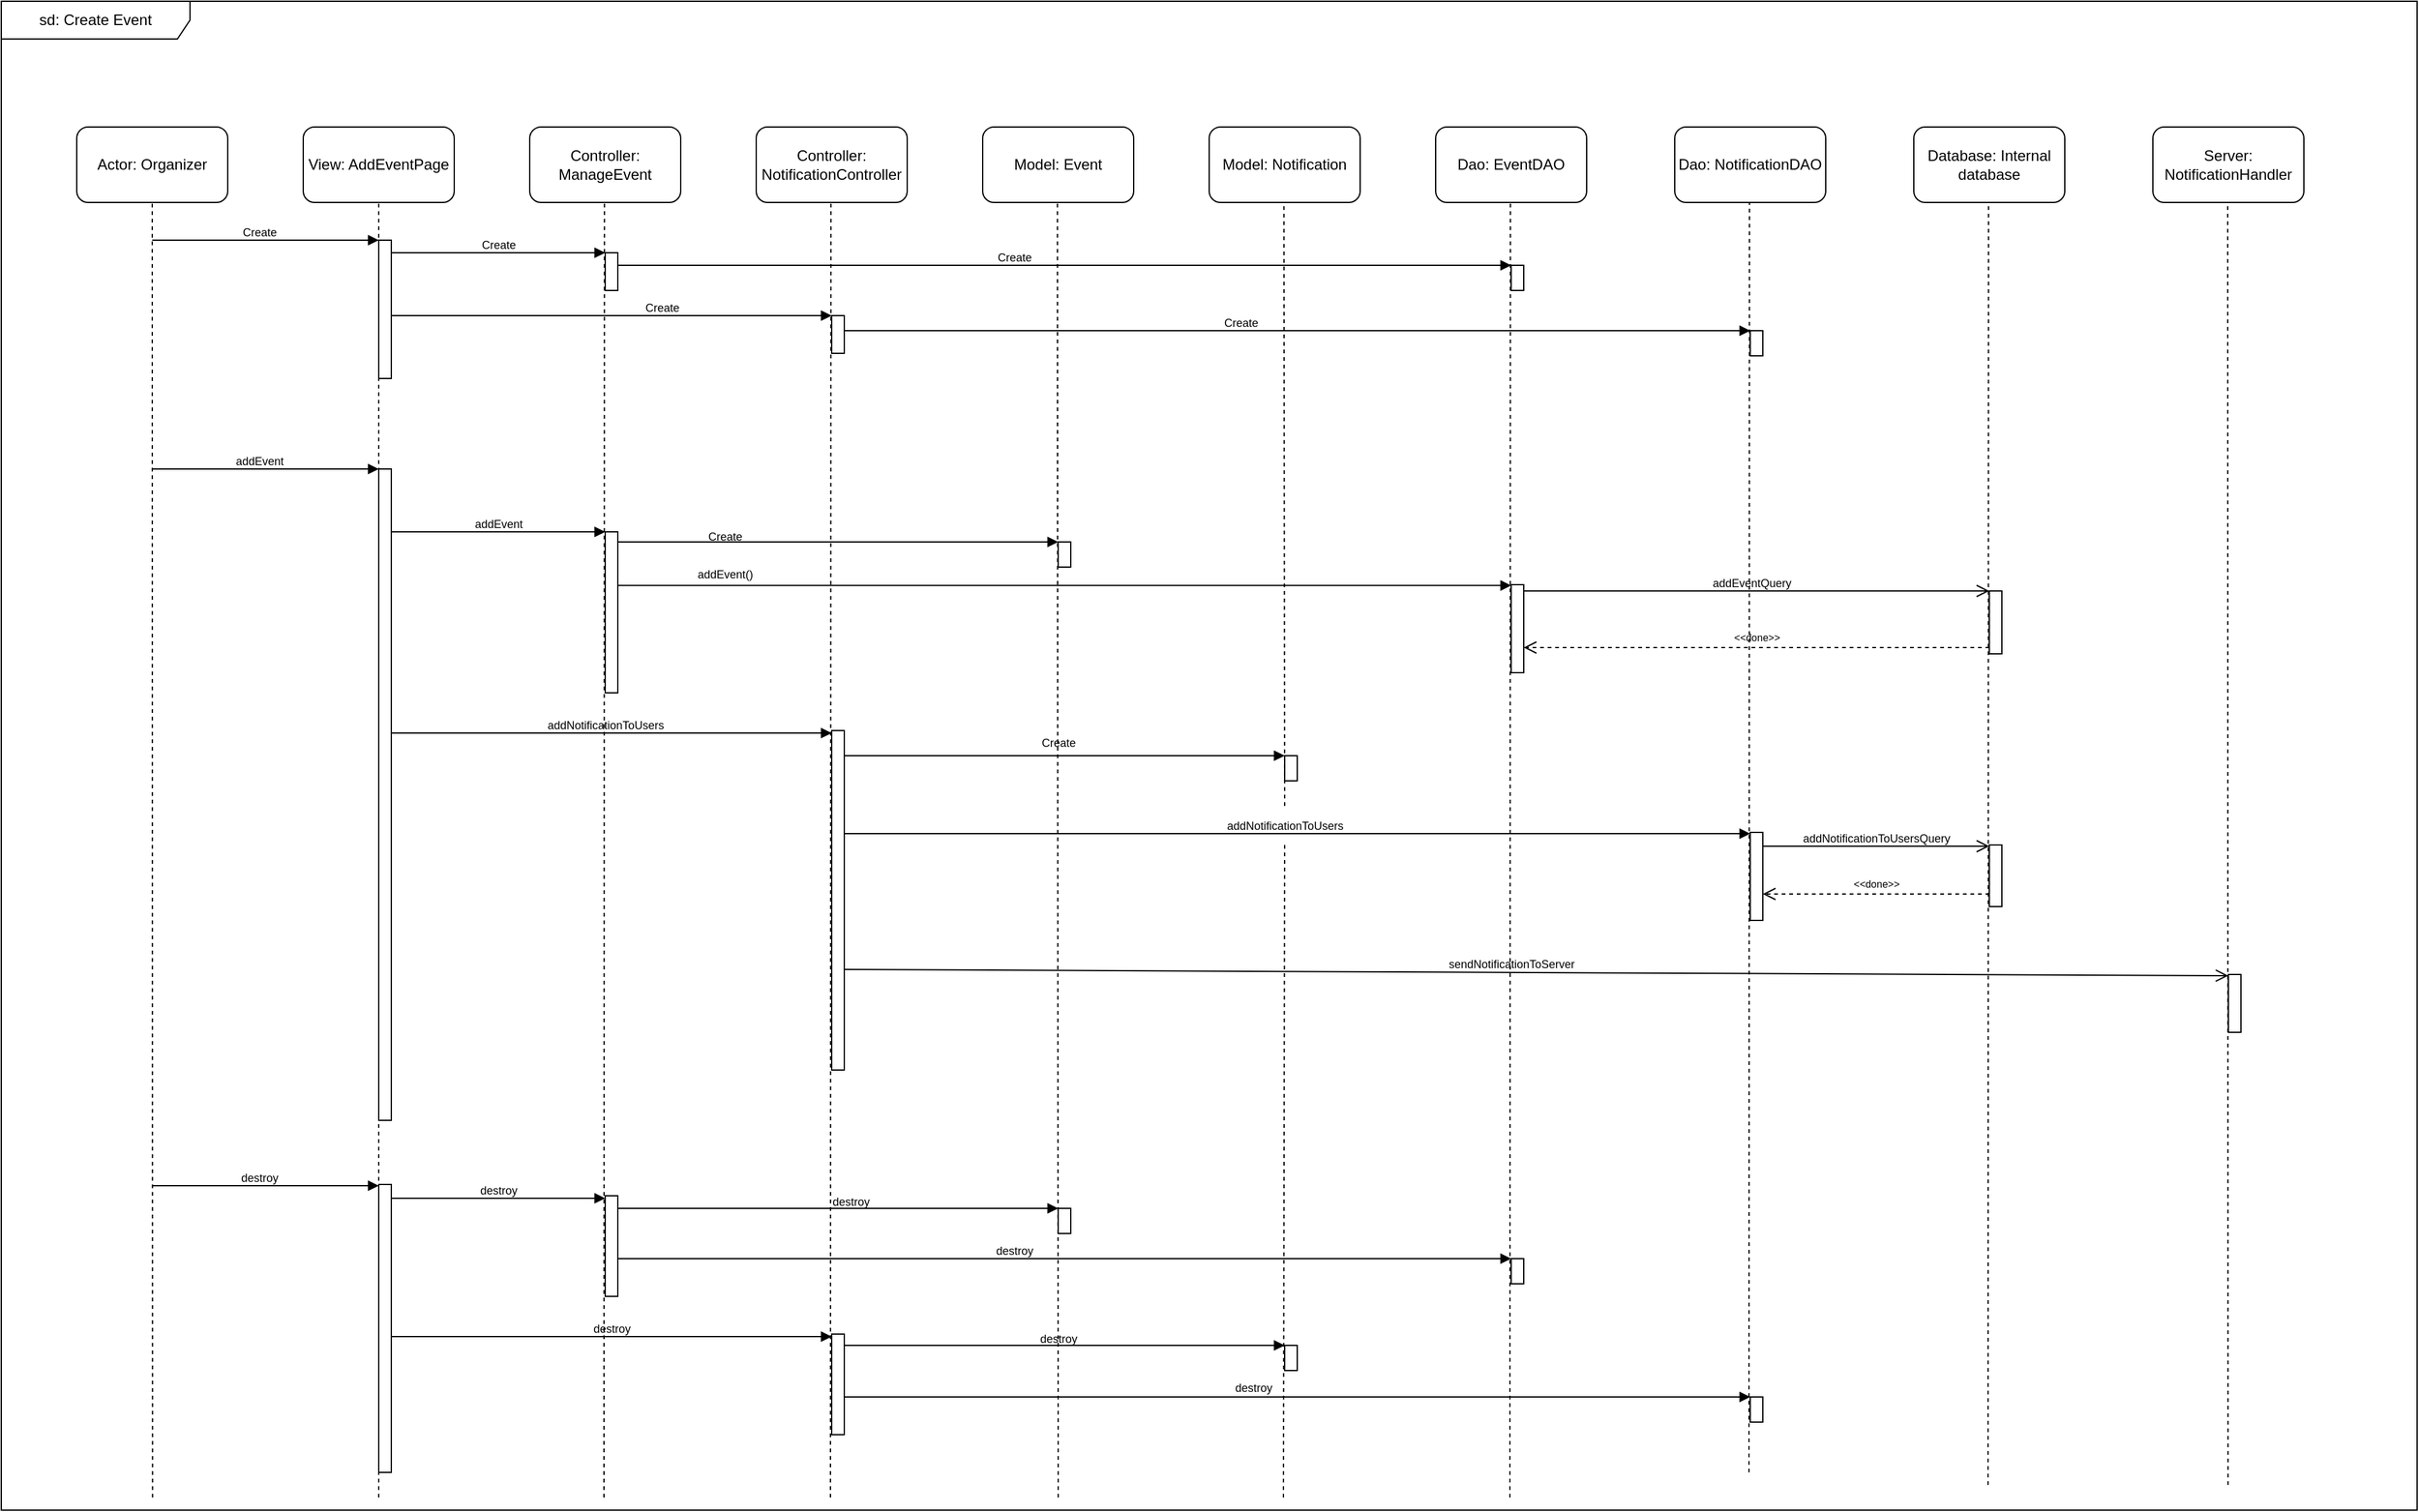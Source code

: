 <mxfile version="23.1.5" type="device">
  <diagram name="Pagina-1" id="0aYWfik2tRvVnqfVITxD">
    <mxGraphModel dx="2388" dy="1314" grid="1" gridSize="10" guides="1" tooltips="1" connect="1" arrows="1" fold="1" page="1" pageScale="1" pageWidth="1920" pageHeight="1200" math="0" shadow="0">
      <root>
        <mxCell id="0" />
        <mxCell id="1" parent="0" />
        <mxCell id="Hyuof-0oOEh174YBL4KO-2" value="Actor: Organizer" style="rounded=1;whiteSpace=wrap;html=1;" vertex="1" parent="1">
          <mxGeometry x="60" y="100" width="120" height="60" as="geometry" />
        </mxCell>
        <mxCell id="Hyuof-0oOEh174YBL4KO-3" value="View: AddEventPage" style="rounded=1;whiteSpace=wrap;html=1;" vertex="1" parent="1">
          <mxGeometry x="240" y="100" width="120" height="60" as="geometry" />
        </mxCell>
        <mxCell id="Hyuof-0oOEh174YBL4KO-4" value="Controller: ManageEvent" style="rounded=1;whiteSpace=wrap;html=1;" vertex="1" parent="1">
          <mxGeometry x="420" y="100" width="120" height="60" as="geometry" />
        </mxCell>
        <mxCell id="Hyuof-0oOEh174YBL4KO-5" value="Model: Event" style="rounded=1;whiteSpace=wrap;html=1;" vertex="1" parent="1">
          <mxGeometry x="780" y="100" width="120" height="60" as="geometry" />
        </mxCell>
        <mxCell id="Hyuof-0oOEh174YBL4KO-6" value="Dao: EventDAO" style="rounded=1;whiteSpace=wrap;html=1;" vertex="1" parent="1">
          <mxGeometry x="1140" y="100" width="120" height="60" as="geometry" />
        </mxCell>
        <mxCell id="Hyuof-0oOEh174YBL4KO-7" value="Dao: NotificationDAO" style="rounded=1;whiteSpace=wrap;html=1;" vertex="1" parent="1">
          <mxGeometry x="1330" y="100" width="120" height="60" as="geometry" />
        </mxCell>
        <mxCell id="Hyuof-0oOEh174YBL4KO-8" value="Model: Notification" style="rounded=1;whiteSpace=wrap;html=1;" vertex="1" parent="1">
          <mxGeometry x="960" y="100" width="120" height="60" as="geometry" />
        </mxCell>
        <mxCell id="Hyuof-0oOEh174YBL4KO-9" value="Controller: NotificationController" style="rounded=1;whiteSpace=wrap;html=1;" vertex="1" parent="1">
          <mxGeometry x="600" y="100" width="120" height="60" as="geometry" />
        </mxCell>
        <mxCell id="Hyuof-0oOEh174YBL4KO-10" value="Server: NotificationHandler" style="rounded=1;whiteSpace=wrap;html=1;" vertex="1" parent="1">
          <mxGeometry x="1710" y="100" width="120" height="60" as="geometry" />
        </mxCell>
        <mxCell id="Hyuof-0oOEh174YBL4KO-11" value="Database: Internal database" style="rounded=1;whiteSpace=wrap;html=1;" vertex="1" parent="1">
          <mxGeometry x="1520" y="100" width="120" height="60" as="geometry" />
        </mxCell>
        <mxCell id="Hyuof-0oOEh174YBL4KO-12" value="" style="endArrow=none;dashed=1;html=1;rounded=0;" edge="1" parent="1">
          <mxGeometry width="50" height="50" relative="1" as="geometry">
            <mxPoint x="120.25" y="1190" as="sourcePoint" />
            <mxPoint x="120" y="160" as="targetPoint" />
          </mxGeometry>
        </mxCell>
        <mxCell id="Hyuof-0oOEh174YBL4KO-13" value="" style="endArrow=none;dashed=1;html=1;rounded=0;" edge="1" parent="1">
          <mxGeometry width="50" height="50" relative="1" as="geometry">
            <mxPoint x="300" y="1190" as="sourcePoint" />
            <mxPoint x="300" y="160" as="targetPoint" />
          </mxGeometry>
        </mxCell>
        <mxCell id="Hyuof-0oOEh174YBL4KO-14" value="" style="endArrow=none;dashed=1;html=1;rounded=0;" edge="1" parent="1">
          <mxGeometry width="50" height="50" relative="1" as="geometry">
            <mxPoint x="479" y="1190" as="sourcePoint" />
            <mxPoint x="479.38" y="160" as="targetPoint" />
          </mxGeometry>
        </mxCell>
        <mxCell id="Hyuof-0oOEh174YBL4KO-16" value="" style="endArrow=none;dashed=1;html=1;rounded=0;" edge="1" parent="1">
          <mxGeometry width="50" height="50" relative="1" as="geometry">
            <mxPoint x="659" y="1190" as="sourcePoint" />
            <mxPoint x="659.37" y="160" as="targetPoint" />
          </mxGeometry>
        </mxCell>
        <mxCell id="Hyuof-0oOEh174YBL4KO-17" value="" style="endArrow=none;dashed=1;html=1;rounded=0;" edge="1" parent="1">
          <mxGeometry width="50" height="50" relative="1" as="geometry">
            <mxPoint x="840" y="1190" as="sourcePoint" />
            <mxPoint x="839.38" y="160" as="targetPoint" />
          </mxGeometry>
        </mxCell>
        <mxCell id="Hyuof-0oOEh174YBL4KO-18" value="" style="endArrow=none;dashed=1;html=1;rounded=0;" edge="1" parent="1" source="Hyuof-0oOEh174YBL4KO-68">
          <mxGeometry width="50" height="50" relative="1" as="geometry">
            <mxPoint x="1019" y="1190" as="sourcePoint" />
            <mxPoint x="1019.38" y="160" as="targetPoint" />
          </mxGeometry>
        </mxCell>
        <mxCell id="Hyuof-0oOEh174YBL4KO-19" value="" style="endArrow=none;dashed=1;html=1;rounded=0;" edge="1" parent="1">
          <mxGeometry width="50" height="50" relative="1" as="geometry">
            <mxPoint x="1199" y="1190" as="sourcePoint" />
            <mxPoint x="1199.38" y="160" as="targetPoint" />
          </mxGeometry>
        </mxCell>
        <mxCell id="Hyuof-0oOEh174YBL4KO-20" value="" style="endArrow=none;dashed=1;html=1;rounded=0;" edge="1" parent="1">
          <mxGeometry width="50" height="50" relative="1" as="geometry">
            <mxPoint x="1389" y="1170" as="sourcePoint" />
            <mxPoint x="1389.38" y="160" as="targetPoint" />
          </mxGeometry>
        </mxCell>
        <mxCell id="Hyuof-0oOEh174YBL4KO-21" value="" style="endArrow=none;dashed=1;html=1;rounded=0;" edge="1" parent="1">
          <mxGeometry width="50" height="50" relative="1" as="geometry">
            <mxPoint x="1579" y="1180" as="sourcePoint" />
            <mxPoint x="1579.38" y="160" as="targetPoint" />
          </mxGeometry>
        </mxCell>
        <mxCell id="Hyuof-0oOEh174YBL4KO-22" value="" style="endArrow=none;dashed=1;html=1;rounded=0;" edge="1" parent="1">
          <mxGeometry width="50" height="50" relative="1" as="geometry">
            <mxPoint x="1769.72" y="1180" as="sourcePoint" />
            <mxPoint x="1769.47" y="160" as="targetPoint" />
          </mxGeometry>
        </mxCell>
        <mxCell id="Hyuof-0oOEh174YBL4KO-23" value="sd: Create Event" style="shape=umlFrame;whiteSpace=wrap;html=1;pointerEvents=0;width=150;height=30;" vertex="1" parent="1">
          <mxGeometry width="1920" height="1200" as="geometry" />
        </mxCell>
        <mxCell id="Hyuof-0oOEh174YBL4KO-25" value="" style="endArrow=open;startArrow=none;endFill=0;startFill=0;endSize=8;html=1;verticalAlign=bottom;labelBackgroundColor=none;strokeWidth=1;rounded=0;entryX=0;entryY=0;entryDx=0;entryDy=5;entryPerimeter=0;" edge="1" parent="1">
          <mxGeometry width="160" relative="1" as="geometry">
            <mxPoint x="670" y="770" as="sourcePoint" />
            <mxPoint x="1770" y="775" as="targetPoint" />
          </mxGeometry>
        </mxCell>
        <mxCell id="Hyuof-0oOEh174YBL4KO-26" value="&lt;font style=&quot;font-size: 8px;&quot;&gt;&amp;lt;&amp;lt;done&amp;gt;&amp;gt;&lt;/font&gt;" style="endArrow=open;startArrow=none;endFill=0;startFill=0;endSize=8;html=1;verticalAlign=bottom;dashed=1;labelBackgroundColor=none;rounded=0;exitX=0;exitY=1;exitDx=0;exitDy=-5;exitPerimeter=0;" edge="1" parent="1" source="Hyuof-0oOEh174YBL4KO-55">
          <mxGeometry width="160" relative="1" as="geometry">
            <mxPoint x="1311" y="529" as="sourcePoint" />
            <mxPoint x="1210" y="514" as="targetPoint" />
            <mxPoint as="offset" />
          </mxGeometry>
        </mxCell>
        <mxCell id="Hyuof-0oOEh174YBL4KO-27" value="" style="html=1;verticalAlign=bottom;labelBackgroundColor=none;endArrow=block;endFill=1;rounded=0;" edge="1" parent="1">
          <mxGeometry width="160" relative="1" as="geometry">
            <mxPoint x="120" y="190" as="sourcePoint" />
            <mxPoint x="300" y="190" as="targetPoint" />
          </mxGeometry>
        </mxCell>
        <mxCell id="Hyuof-0oOEh174YBL4KO-28" value="" style="html=1;points=[[0,0,0,0,5],[0,1,0,0,-5],[1,0,0,0,5],[1,1,0,0,-5]];perimeter=orthogonalPerimeter;outlineConnect=0;targetShapes=umlLifeline;portConstraint=eastwest;newEdgeStyle={&quot;curved&quot;:0,&quot;rounded&quot;:0};" vertex="1" parent="1">
          <mxGeometry x="300" y="190" width="10" height="110" as="geometry" />
        </mxCell>
        <mxCell id="Hyuof-0oOEh174YBL4KO-29" value="&lt;font style=&quot;font-size: 9px;&quot;&gt;Create&lt;/font&gt;" style="text;html=1;align=center;verticalAlign=middle;resizable=0;points=[];autosize=1;strokeColor=none;fillColor=none;" vertex="1" parent="1">
          <mxGeometry x="180" y="168" width="50" height="30" as="geometry" />
        </mxCell>
        <mxCell id="Hyuof-0oOEh174YBL4KO-30" value="" style="html=1;verticalAlign=bottom;labelBackgroundColor=none;endArrow=block;endFill=1;rounded=0;" edge="1" parent="1">
          <mxGeometry width="160" relative="1" as="geometry">
            <mxPoint x="310" y="200" as="sourcePoint" />
            <mxPoint x="480" y="200" as="targetPoint" />
          </mxGeometry>
        </mxCell>
        <mxCell id="Hyuof-0oOEh174YBL4KO-31" value="&lt;font style=&quot;font-size: 9px;&quot;&gt;Create&lt;/font&gt;" style="text;html=1;align=center;verticalAlign=middle;resizable=0;points=[];autosize=1;strokeColor=none;fillColor=none;" vertex="1" parent="1">
          <mxGeometry x="370" y="178" width="50" height="30" as="geometry" />
        </mxCell>
        <mxCell id="Hyuof-0oOEh174YBL4KO-32" value="" style="html=1;points=[[0,0,0,0,5],[0,1,0,0,-5],[1,0,0,0,5],[1,1,0,0,-5]];perimeter=orthogonalPerimeter;outlineConnect=0;targetShapes=umlLifeline;portConstraint=eastwest;newEdgeStyle={&quot;curved&quot;:0,&quot;rounded&quot;:0};" vertex="1" parent="1">
          <mxGeometry x="480" y="200" width="10" height="30" as="geometry" />
        </mxCell>
        <mxCell id="Hyuof-0oOEh174YBL4KO-33" value="" style="html=1;verticalAlign=bottom;labelBackgroundColor=none;endArrow=block;endFill=1;rounded=0;" edge="1" parent="1">
          <mxGeometry width="160" relative="1" as="geometry">
            <mxPoint x="490" y="210" as="sourcePoint" />
            <mxPoint x="1200" y="210" as="targetPoint" />
          </mxGeometry>
        </mxCell>
        <mxCell id="Hyuof-0oOEh174YBL4KO-34" value="&lt;font style=&quot;font-size: 9px;&quot;&gt;Create&lt;/font&gt;" style="text;html=1;align=center;verticalAlign=middle;resizable=0;points=[];autosize=1;strokeColor=none;fillColor=none;" vertex="1" parent="1">
          <mxGeometry x="780" y="188" width="50" height="30" as="geometry" />
        </mxCell>
        <mxCell id="Hyuof-0oOEh174YBL4KO-35" value="" style="html=1;points=[[0,0,0,0,5],[0,1,0,0,-5],[1,0,0,0,5],[1,1,0,0,-5]];perimeter=orthogonalPerimeter;outlineConnect=0;targetShapes=umlLifeline;portConstraint=eastwest;newEdgeStyle={&quot;curved&quot;:0,&quot;rounded&quot;:0};" vertex="1" parent="1">
          <mxGeometry x="1200" y="210" width="10" height="20" as="geometry" />
        </mxCell>
        <mxCell id="Hyuof-0oOEh174YBL4KO-36" value="" style="html=1;verticalAlign=bottom;labelBackgroundColor=none;endArrow=block;endFill=1;rounded=0;" edge="1" parent="1" target="Hyuof-0oOEh174YBL4KO-38">
          <mxGeometry width="160" relative="1" as="geometry">
            <mxPoint x="310" y="250" as="sourcePoint" />
            <mxPoint x="480" y="250" as="targetPoint" />
          </mxGeometry>
        </mxCell>
        <mxCell id="Hyuof-0oOEh174YBL4KO-37" value="&lt;font style=&quot;font-size: 9px;&quot;&gt;Create&lt;/font&gt;" style="text;html=1;align=center;verticalAlign=middle;resizable=0;points=[];autosize=1;strokeColor=none;fillColor=none;" vertex="1" parent="1">
          <mxGeometry x="500" y="228" width="50" height="30" as="geometry" />
        </mxCell>
        <mxCell id="Hyuof-0oOEh174YBL4KO-38" value="" style="html=1;points=[[0,0,0,0,5],[0,1,0,0,-5],[1,0,0,0,5],[1,1,0,0,-5]];perimeter=orthogonalPerimeter;outlineConnect=0;targetShapes=umlLifeline;portConstraint=eastwest;newEdgeStyle={&quot;curved&quot;:0,&quot;rounded&quot;:0};" vertex="1" parent="1">
          <mxGeometry x="660" y="250" width="10" height="30" as="geometry" />
        </mxCell>
        <mxCell id="Hyuof-0oOEh174YBL4KO-39" value="" style="html=1;points=[[0,0,0,0,5],[0,1,0,0,-5],[1,0,0,0,5],[1,1,0,0,-5]];perimeter=orthogonalPerimeter;outlineConnect=0;targetShapes=umlLifeline;portConstraint=eastwest;newEdgeStyle={&quot;curved&quot;:0,&quot;rounded&quot;:0};" vertex="1" parent="1">
          <mxGeometry x="1390" y="262" width="10" height="20" as="geometry" />
        </mxCell>
        <mxCell id="Hyuof-0oOEh174YBL4KO-40" value="" style="html=1;verticalAlign=bottom;labelBackgroundColor=none;endArrow=block;endFill=1;rounded=0;" edge="1" parent="1" target="Hyuof-0oOEh174YBL4KO-39">
          <mxGeometry width="160" relative="1" as="geometry">
            <mxPoint x="670" y="262" as="sourcePoint" />
            <mxPoint x="1380" y="262" as="targetPoint" />
          </mxGeometry>
        </mxCell>
        <mxCell id="Hyuof-0oOEh174YBL4KO-41" value="&lt;font style=&quot;font-size: 9px;&quot;&gt;Create&lt;/font&gt;" style="text;html=1;align=center;verticalAlign=middle;resizable=0;points=[];autosize=1;strokeColor=none;fillColor=none;" vertex="1" parent="1">
          <mxGeometry x="960" y="240" width="50" height="30" as="geometry" />
        </mxCell>
        <mxCell id="Hyuof-0oOEh174YBL4KO-42" value="" style="html=1;verticalAlign=bottom;labelBackgroundColor=none;endArrow=block;endFill=1;rounded=0;" edge="1" parent="1">
          <mxGeometry width="160" relative="1" as="geometry">
            <mxPoint x="120" y="372" as="sourcePoint" />
            <mxPoint x="300" y="372" as="targetPoint" />
          </mxGeometry>
        </mxCell>
        <mxCell id="Hyuof-0oOEh174YBL4KO-43" value="&lt;font style=&quot;font-size: 9px;&quot;&gt;addEvent&lt;br&gt;&lt;/font&gt;" style="text;html=1;align=center;verticalAlign=middle;resizable=0;points=[];autosize=1;strokeColor=none;fillColor=none;" vertex="1" parent="1">
          <mxGeometry x="175" y="350" width="60" height="30" as="geometry" />
        </mxCell>
        <mxCell id="Hyuof-0oOEh174YBL4KO-44" value="" style="html=1;points=[[0,0,0,0,5],[0,1,0,0,-5],[1,0,0,0,5],[1,1,0,0,-5]];perimeter=orthogonalPerimeter;outlineConnect=0;targetShapes=umlLifeline;portConstraint=eastwest;newEdgeStyle={&quot;curved&quot;:0,&quot;rounded&quot;:0};" vertex="1" parent="1">
          <mxGeometry x="300" y="372" width="10" height="518" as="geometry" />
        </mxCell>
        <mxCell id="Hyuof-0oOEh174YBL4KO-45" value="" style="html=1;verticalAlign=bottom;labelBackgroundColor=none;endArrow=block;endFill=1;rounded=0;" edge="1" parent="1" target="Hyuof-0oOEh174YBL4KO-47">
          <mxGeometry width="160" relative="1" as="geometry">
            <mxPoint x="490" y="430" as="sourcePoint" />
            <mxPoint x="830" y="430" as="targetPoint" />
            <Array as="points">
              <mxPoint x="750" y="430" />
            </Array>
          </mxGeometry>
        </mxCell>
        <mxCell id="Hyuof-0oOEh174YBL4KO-46" value="&lt;font style=&quot;font-size: 9px;&quot;&gt;Create&lt;br&gt;&lt;/font&gt;" style="text;html=1;align=center;verticalAlign=middle;resizable=0;points=[];autosize=1;strokeColor=none;fillColor=none;" vertex="1" parent="1">
          <mxGeometry x="550" y="410" width="50" height="30" as="geometry" />
        </mxCell>
        <mxCell id="Hyuof-0oOEh174YBL4KO-47" value="" style="html=1;points=[[0,0,0,0,5],[0,1,0,0,-5],[1,0,0,0,5],[1,1,0,0,-5]];perimeter=orthogonalPerimeter;outlineConnect=0;targetShapes=umlLifeline;portConstraint=eastwest;newEdgeStyle={&quot;curved&quot;:0,&quot;rounded&quot;:0};" vertex="1" parent="1">
          <mxGeometry x="840" y="430" width="10" height="20" as="geometry" />
        </mxCell>
        <mxCell id="Hyuof-0oOEh174YBL4KO-48" value="" style="html=1;verticalAlign=bottom;labelBackgroundColor=none;endArrow=block;endFill=1;rounded=0;" edge="1" parent="1">
          <mxGeometry width="160" relative="1" as="geometry">
            <mxPoint x="310" y="422" as="sourcePoint" />
            <mxPoint x="480" y="422" as="targetPoint" />
          </mxGeometry>
        </mxCell>
        <mxCell id="Hyuof-0oOEh174YBL4KO-49" value="&lt;font style=&quot;font-size: 9px;&quot;&gt;addEvent&lt;br&gt;&lt;/font&gt;" style="text;html=1;align=center;verticalAlign=middle;resizable=0;points=[];autosize=1;strokeColor=none;fillColor=none;" vertex="1" parent="1">
          <mxGeometry x="365" y="400" width="60" height="30" as="geometry" />
        </mxCell>
        <mxCell id="Hyuof-0oOEh174YBL4KO-50" value="" style="html=1;points=[[0,0,0,0,5],[0,1,0,0,-5],[1,0,0,0,5],[1,1,0,0,-5]];perimeter=orthogonalPerimeter;outlineConnect=0;targetShapes=umlLifeline;portConstraint=eastwest;newEdgeStyle={&quot;curved&quot;:0,&quot;rounded&quot;:0};" vertex="1" parent="1">
          <mxGeometry x="480" y="422" width="10" height="128" as="geometry" />
        </mxCell>
        <mxCell id="Hyuof-0oOEh174YBL4KO-51" value="" style="html=1;verticalAlign=bottom;labelBackgroundColor=none;endArrow=block;endFill=1;rounded=0;" edge="1" parent="1">
          <mxGeometry width="160" relative="1" as="geometry">
            <mxPoint x="490" y="464.64" as="sourcePoint" />
            <mxPoint x="1200" y="464.64" as="targetPoint" />
          </mxGeometry>
        </mxCell>
        <mxCell id="Hyuof-0oOEh174YBL4KO-52" value="&lt;font style=&quot;font-size: 9px;&quot;&gt;addEvent()&lt;br&gt;&lt;/font&gt;" style="text;html=1;align=center;verticalAlign=middle;resizable=0;points=[];autosize=1;strokeColor=none;fillColor=none;" vertex="1" parent="1">
          <mxGeometry x="540" y="440" width="70" height="30" as="geometry" />
        </mxCell>
        <mxCell id="Hyuof-0oOEh174YBL4KO-53" value="" style="html=1;points=[[0,0,0,0,5],[0,1,0,0,-5],[1,0,0,0,5],[1,1,0,0,-5]];perimeter=orthogonalPerimeter;outlineConnect=0;targetShapes=umlLifeline;portConstraint=eastwest;newEdgeStyle={&quot;curved&quot;:0,&quot;rounded&quot;:0};" vertex="1" parent="1">
          <mxGeometry x="1200" y="464" width="10" height="70" as="geometry" />
        </mxCell>
        <mxCell id="Hyuof-0oOEh174YBL4KO-54" value="" style="endArrow=open;startArrow=none;endFill=0;startFill=0;endSize=8;html=1;verticalAlign=bottom;labelBackgroundColor=none;strokeWidth=1;rounded=0;" edge="1" parent="1" target="Hyuof-0oOEh174YBL4KO-55">
          <mxGeometry width="160" relative="1" as="geometry">
            <mxPoint x="1210" y="469" as="sourcePoint" />
            <mxPoint x="1370" y="469" as="targetPoint" />
          </mxGeometry>
        </mxCell>
        <mxCell id="Hyuof-0oOEh174YBL4KO-55" value="" style="html=1;points=[[0,0,0,0,5],[0,1,0,0,-5],[1,0,0,0,5],[1,1,0,0,-5]];perimeter=orthogonalPerimeter;outlineConnect=0;targetShapes=umlLifeline;portConstraint=eastwest;newEdgeStyle={&quot;curved&quot;:0,&quot;rounded&quot;:0};" vertex="1" parent="1">
          <mxGeometry x="1580" y="469" width="10" height="50" as="geometry" />
        </mxCell>
        <mxCell id="Hyuof-0oOEh174YBL4KO-56" value="&lt;font style=&quot;font-size: 9px;&quot;&gt;addEventQuery&lt;br&gt;&lt;/font&gt;" style="text;html=1;align=center;verticalAlign=middle;resizable=0;points=[];autosize=1;strokeColor=none;fillColor=none;" vertex="1" parent="1">
          <mxGeometry x="1346" y="447" width="90" height="30" as="geometry" />
        </mxCell>
        <mxCell id="Hyuof-0oOEh174YBL4KO-60" value="" style="html=1;verticalAlign=bottom;labelBackgroundColor=none;endArrow=block;endFill=1;rounded=0;" edge="1" parent="1">
          <mxGeometry width="160" relative="1" as="geometry">
            <mxPoint x="670" y="600" as="sourcePoint" />
            <mxPoint x="1020" y="600" as="targetPoint" />
          </mxGeometry>
        </mxCell>
        <mxCell id="Hyuof-0oOEh174YBL4KO-61" value="&lt;font style=&quot;font-size: 9px;&quot;&gt;Create&lt;br&gt;&lt;/font&gt;" style="text;html=1;align=center;verticalAlign=middle;resizable=0;points=[];autosize=1;strokeColor=none;fillColor=none;" vertex="1" parent="1">
          <mxGeometry x="815" y="574" width="50" height="30" as="geometry" />
        </mxCell>
        <mxCell id="Hyuof-0oOEh174YBL4KO-62" value="" style="html=1;points=[[0,0,0,0,5],[0,1,0,0,-5],[1,0,0,0,5],[1,1,0,0,-5]];perimeter=orthogonalPerimeter;outlineConnect=0;targetShapes=umlLifeline;portConstraint=eastwest;newEdgeStyle={&quot;curved&quot;:0,&quot;rounded&quot;:0};" vertex="1" parent="1">
          <mxGeometry x="1020" y="600" width="10" height="20" as="geometry" />
        </mxCell>
        <mxCell id="Hyuof-0oOEh174YBL4KO-63" value="" style="html=1;verticalAlign=bottom;labelBackgroundColor=none;endArrow=block;endFill=1;rounded=0;" edge="1" parent="1">
          <mxGeometry width="160" relative="1" as="geometry">
            <mxPoint x="310" y="582" as="sourcePoint" />
            <mxPoint x="660" y="582" as="targetPoint" />
          </mxGeometry>
        </mxCell>
        <mxCell id="Hyuof-0oOEh174YBL4KO-64" value="&lt;font style=&quot;font-size: 9px;&quot;&gt;addNotificationToUsers&lt;br&gt;&lt;/font&gt;" style="text;html=1;align=center;verticalAlign=middle;resizable=0;points=[];autosize=1;strokeColor=none;fillColor=none;" vertex="1" parent="1">
          <mxGeometry x="420" y="560" width="120" height="30" as="geometry" />
        </mxCell>
        <mxCell id="Hyuof-0oOEh174YBL4KO-65" value="" style="html=1;points=[[0,0,0,0,5],[0,1,0,0,-5],[1,0,0,0,5],[1,1,0,0,-5]];perimeter=orthogonalPerimeter;outlineConnect=0;targetShapes=umlLifeline;portConstraint=eastwest;newEdgeStyle={&quot;curved&quot;:0,&quot;rounded&quot;:0};" vertex="1" parent="1">
          <mxGeometry x="660" y="580" width="10" height="270" as="geometry" />
        </mxCell>
        <mxCell id="Hyuof-0oOEh174YBL4KO-66" value="" style="html=1;points=[[0,0,0,0,5],[0,1,0,0,-5],[1,0,0,0,5],[1,1,0,0,-5]];perimeter=orthogonalPerimeter;outlineConnect=0;targetShapes=umlLifeline;portConstraint=eastwest;newEdgeStyle={&quot;curved&quot;:0,&quot;rounded&quot;:0};" vertex="1" parent="1">
          <mxGeometry x="1390" y="661" width="10" height="70" as="geometry" />
        </mxCell>
        <mxCell id="Hyuof-0oOEh174YBL4KO-67" value="" style="html=1;verticalAlign=bottom;labelBackgroundColor=none;endArrow=block;endFill=1;rounded=0;" edge="1" parent="1" target="Hyuof-0oOEh174YBL4KO-66">
          <mxGeometry width="160" relative="1" as="geometry">
            <mxPoint x="670" y="662" as="sourcePoint" />
            <mxPoint x="1020" y="662" as="targetPoint" />
          </mxGeometry>
        </mxCell>
        <mxCell id="Hyuof-0oOEh174YBL4KO-69" value="" style="endArrow=none;dashed=1;html=1;rounded=0;" edge="1" parent="1" target="Hyuof-0oOEh174YBL4KO-68">
          <mxGeometry width="50" height="50" relative="1" as="geometry">
            <mxPoint x="1019" y="1190" as="sourcePoint" />
            <mxPoint x="1019.38" y="160" as="targetPoint" />
          </mxGeometry>
        </mxCell>
        <mxCell id="Hyuof-0oOEh174YBL4KO-68" value="&lt;font style=&quot;font-size: 9px;&quot;&gt;addNotificationToUsers&lt;br&gt;&lt;/font&gt;" style="text;html=1;align=center;verticalAlign=middle;resizable=0;points=[];autosize=1;strokeColor=none;fillColor=none;" vertex="1" parent="1">
          <mxGeometry x="960" y="640" width="120" height="30" as="geometry" />
        </mxCell>
        <mxCell id="Hyuof-0oOEh174YBL4KO-70" value="" style="html=1;points=[[0,0,0,0,5],[0,1,0,0,-5],[1,0,0,0,5],[1,1,0,0,-5]];perimeter=orthogonalPerimeter;outlineConnect=0;targetShapes=umlLifeline;portConstraint=eastwest;newEdgeStyle={&quot;curved&quot;:0,&quot;rounded&quot;:0};" vertex="1" parent="1">
          <mxGeometry x="1580" y="671" width="10" height="49" as="geometry" />
        </mxCell>
        <mxCell id="Hyuof-0oOEh174YBL4KO-71" value="" style="endArrow=open;startArrow=none;endFill=0;startFill=0;endSize=8;html=1;verticalAlign=bottom;labelBackgroundColor=none;strokeWidth=1;rounded=0;" edge="1" parent="1" target="Hyuof-0oOEh174YBL4KO-70">
          <mxGeometry width="160" relative="1" as="geometry">
            <mxPoint x="1400" y="672" as="sourcePoint" />
            <mxPoint x="1770" y="672" as="targetPoint" />
          </mxGeometry>
        </mxCell>
        <mxCell id="Hyuof-0oOEh174YBL4KO-72" value="&lt;font style=&quot;font-size: 9px;&quot;&gt;addNotificationToUsersQuery&lt;br&gt;&lt;/font&gt;" style="text;html=1;align=center;verticalAlign=middle;resizable=0;points=[];autosize=1;strokeColor=none;fillColor=none;" vertex="1" parent="1">
          <mxGeometry x="1420" y="650" width="140" height="30" as="geometry" />
        </mxCell>
        <mxCell id="Hyuof-0oOEh174YBL4KO-73" value="&lt;font style=&quot;font-size: 8px;&quot;&gt;&amp;lt;&amp;lt;done&amp;gt;&amp;gt;&lt;/font&gt;" style="endArrow=open;startArrow=none;endFill=0;startFill=0;endSize=8;html=1;verticalAlign=bottom;dashed=1;labelBackgroundColor=none;rounded=0;" edge="1" parent="1">
          <mxGeometry width="160" relative="1" as="geometry">
            <mxPoint x="1580" y="710" as="sourcePoint" />
            <mxPoint x="1400" y="710" as="targetPoint" />
            <mxPoint as="offset" />
          </mxGeometry>
        </mxCell>
        <mxCell id="Hyuof-0oOEh174YBL4KO-77" value="" style="html=1;points=[[0,0,0,0,5],[0,1,0,0,-5],[1,0,0,0,5],[1,1,0,0,-5]];perimeter=orthogonalPerimeter;outlineConnect=0;targetShapes=umlLifeline;portConstraint=eastwest;newEdgeStyle={&quot;curved&quot;:0,&quot;rounded&quot;:0};" vertex="1" parent="1">
          <mxGeometry x="1770" y="774" width="10" height="46" as="geometry" />
        </mxCell>
        <mxCell id="Hyuof-0oOEh174YBL4KO-78" value="&lt;font style=&quot;font-size: 9px;&quot;&gt;sendNotificationToServer&lt;br&gt;&lt;/font&gt;" style="text;html=1;align=center;verticalAlign=middle;resizable=0;points=[];autosize=1;strokeColor=none;fillColor=none;" vertex="1" parent="1">
          <mxGeometry x="1140" y="750" width="120" height="30" as="geometry" />
        </mxCell>
        <mxCell id="Hyuof-0oOEh174YBL4KO-83" value="" style="html=1;verticalAlign=bottom;labelBackgroundColor=none;endArrow=block;endFill=1;rounded=0;" edge="1" parent="1">
          <mxGeometry width="160" relative="1" as="geometry">
            <mxPoint x="120" y="942" as="sourcePoint" />
            <mxPoint x="300" y="942" as="targetPoint" />
          </mxGeometry>
        </mxCell>
        <mxCell id="Hyuof-0oOEh174YBL4KO-84" value="&lt;font style=&quot;font-size: 9px;&quot;&gt;destroy&lt;br&gt;&lt;/font&gt;" style="text;html=1;align=center;verticalAlign=middle;resizable=0;points=[];autosize=1;strokeColor=none;fillColor=none;" vertex="1" parent="1">
          <mxGeometry x="180" y="920" width="50" height="30" as="geometry" />
        </mxCell>
        <mxCell id="Hyuof-0oOEh174YBL4KO-85" value="" style="html=1;points=[[0,0,0,0,5],[0,1,0,0,-5],[1,0,0,0,5],[1,1,0,0,-5]];perimeter=orthogonalPerimeter;outlineConnect=0;targetShapes=umlLifeline;portConstraint=eastwest;newEdgeStyle={&quot;curved&quot;:0,&quot;rounded&quot;:0};" vertex="1" parent="1">
          <mxGeometry x="300" y="941" width="10" height="229" as="geometry" />
        </mxCell>
        <mxCell id="Hyuof-0oOEh174YBL4KO-86" value="" style="html=1;points=[[0,0,0,0,5],[0,1,0,0,-5],[1,0,0,0,5],[1,1,0,0,-5]];perimeter=orthogonalPerimeter;outlineConnect=0;targetShapes=umlLifeline;portConstraint=eastwest;newEdgeStyle={&quot;curved&quot;:0,&quot;rounded&quot;:0};" vertex="1" parent="1">
          <mxGeometry x="480" y="950" width="10" height="80" as="geometry" />
        </mxCell>
        <mxCell id="Hyuof-0oOEh174YBL4KO-87" value="" style="html=1;verticalAlign=bottom;labelBackgroundColor=none;endArrow=block;endFill=1;rounded=0;" edge="1" parent="1">
          <mxGeometry width="160" relative="1" as="geometry">
            <mxPoint x="310" y="952" as="sourcePoint" />
            <mxPoint x="480" y="952" as="targetPoint" />
          </mxGeometry>
        </mxCell>
        <mxCell id="Hyuof-0oOEh174YBL4KO-88" value="&lt;font style=&quot;font-size: 9px;&quot;&gt;destroy&lt;br&gt;&lt;/font&gt;" style="text;html=1;align=center;verticalAlign=middle;resizable=0;points=[];autosize=1;strokeColor=none;fillColor=none;" vertex="1" parent="1">
          <mxGeometry x="370" y="930" width="50" height="30" as="geometry" />
        </mxCell>
        <mxCell id="Hyuof-0oOEh174YBL4KO-89" value="" style="html=1;verticalAlign=bottom;labelBackgroundColor=none;endArrow=block;endFill=1;rounded=0;" edge="1" parent="1" target="Hyuof-0oOEh174YBL4KO-91">
          <mxGeometry width="160" relative="1" as="geometry">
            <mxPoint x="310" y="1062" as="sourcePoint" />
            <mxPoint x="480" y="1062" as="targetPoint" />
          </mxGeometry>
        </mxCell>
        <mxCell id="Hyuof-0oOEh174YBL4KO-90" value="&lt;font style=&quot;font-size: 9px;&quot;&gt;destroy&lt;br&gt;&lt;/font&gt;" style="text;html=1;align=center;verticalAlign=middle;resizable=0;points=[];autosize=1;strokeColor=none;fillColor=none;" vertex="1" parent="1">
          <mxGeometry x="460" y="1040" width="50" height="30" as="geometry" />
        </mxCell>
        <mxCell id="Hyuof-0oOEh174YBL4KO-91" value="" style="html=1;points=[[0,0,0,0,5],[0,1,0,0,-5],[1,0,0,0,5],[1,1,0,0,-5]];perimeter=orthogonalPerimeter;outlineConnect=0;targetShapes=umlLifeline;portConstraint=eastwest;newEdgeStyle={&quot;curved&quot;:0,&quot;rounded&quot;:0};" vertex="1" parent="1">
          <mxGeometry x="660" y="1060" width="10" height="80" as="geometry" />
        </mxCell>
        <mxCell id="Hyuof-0oOEh174YBL4KO-92" value="" style="html=1;verticalAlign=bottom;labelBackgroundColor=none;endArrow=block;endFill=1;rounded=0;" edge="1" parent="1" source="Hyuof-0oOEh174YBL4KO-86">
          <mxGeometry width="160" relative="1" as="geometry">
            <mxPoint x="490" y="963" as="sourcePoint" />
            <mxPoint x="840" y="960" as="targetPoint" />
          </mxGeometry>
        </mxCell>
        <mxCell id="Hyuof-0oOEh174YBL4KO-93" value="&lt;font style=&quot;font-size: 9px;&quot;&gt;destroy&lt;br&gt;&lt;/font&gt;" style="text;html=1;align=center;verticalAlign=middle;resizable=0;points=[];autosize=1;strokeColor=none;fillColor=none;" vertex="1" parent="1">
          <mxGeometry x="650" y="939" width="50" height="30" as="geometry" />
        </mxCell>
        <mxCell id="Hyuof-0oOEh174YBL4KO-94" value="" style="html=1;verticalAlign=bottom;labelBackgroundColor=none;endArrow=block;endFill=1;rounded=0;" edge="1" parent="1">
          <mxGeometry width="160" relative="1" as="geometry">
            <mxPoint x="490" y="1000" as="sourcePoint" />
            <mxPoint x="1200" y="1000" as="targetPoint" />
          </mxGeometry>
        </mxCell>
        <mxCell id="Hyuof-0oOEh174YBL4KO-95" value="&lt;font style=&quot;font-size: 9px;&quot;&gt;destroy&lt;br&gt;&lt;/font&gt;" style="text;html=1;align=center;verticalAlign=middle;resizable=0;points=[];autosize=1;strokeColor=none;fillColor=none;" vertex="1" parent="1">
          <mxGeometry x="780" y="978" width="50" height="30" as="geometry" />
        </mxCell>
        <mxCell id="Hyuof-0oOEh174YBL4KO-96" value="" style="html=1;points=[[0,0,0,0,5],[0,1,0,0,-5],[1,0,0,0,5],[1,1,0,0,-5]];perimeter=orthogonalPerimeter;outlineConnect=0;targetShapes=umlLifeline;portConstraint=eastwest;newEdgeStyle={&quot;curved&quot;:0,&quot;rounded&quot;:0};" vertex="1" parent="1">
          <mxGeometry x="840" y="960" width="10" height="20" as="geometry" />
        </mxCell>
        <mxCell id="Hyuof-0oOEh174YBL4KO-97" value="" style="html=1;points=[[0,0,0,0,5],[0,1,0,0,-5],[1,0,0,0,5],[1,1,0,0,-5]];perimeter=orthogonalPerimeter;outlineConnect=0;targetShapes=umlLifeline;portConstraint=eastwest;newEdgeStyle={&quot;curved&quot;:0,&quot;rounded&quot;:0};" vertex="1" parent="1">
          <mxGeometry x="1200" y="1000" width="10" height="20" as="geometry" />
        </mxCell>
        <mxCell id="Hyuof-0oOEh174YBL4KO-99" value="" style="html=1;verticalAlign=bottom;labelBackgroundColor=none;endArrow=block;endFill=1;rounded=0;" edge="1" parent="1" source="Hyuof-0oOEh174YBL4KO-91">
          <mxGeometry width="160" relative="1" as="geometry">
            <mxPoint x="670" y="1072" as="sourcePoint" />
            <mxPoint x="1020" y="1069" as="targetPoint" />
          </mxGeometry>
        </mxCell>
        <mxCell id="Hyuof-0oOEh174YBL4KO-100" value="&lt;font style=&quot;font-size: 9px;&quot;&gt;destroy&lt;br&gt;&lt;/font&gt;" style="text;html=1;align=center;verticalAlign=middle;resizable=0;points=[];autosize=1;strokeColor=none;fillColor=none;" vertex="1" parent="1">
          <mxGeometry x="815" y="1048" width="50" height="30" as="geometry" />
        </mxCell>
        <mxCell id="Hyuof-0oOEh174YBL4KO-101" value="" style="html=1;verticalAlign=bottom;labelBackgroundColor=none;endArrow=block;endFill=1;rounded=0;" edge="1" parent="1">
          <mxGeometry width="160" relative="1" as="geometry">
            <mxPoint x="670" y="1110" as="sourcePoint" />
            <mxPoint x="1390" y="1110" as="targetPoint" />
          </mxGeometry>
        </mxCell>
        <mxCell id="Hyuof-0oOEh174YBL4KO-102" value="&lt;font style=&quot;font-size: 9px;&quot;&gt;destroy&lt;br&gt;&lt;/font&gt;" style="text;html=1;align=center;verticalAlign=middle;resizable=0;points=[];autosize=1;strokeColor=none;fillColor=none;" vertex="1" parent="1">
          <mxGeometry x="970" y="1087" width="50" height="30" as="geometry" />
        </mxCell>
        <mxCell id="Hyuof-0oOEh174YBL4KO-103" value="" style="html=1;points=[[0,0,0,0,5],[0,1,0,0,-5],[1,0,0,0,5],[1,1,0,0,-5]];perimeter=orthogonalPerimeter;outlineConnect=0;targetShapes=umlLifeline;portConstraint=eastwest;newEdgeStyle={&quot;curved&quot;:0,&quot;rounded&quot;:0};" vertex="1" parent="1">
          <mxGeometry x="1020" y="1069" width="10" height="20" as="geometry" />
        </mxCell>
        <mxCell id="Hyuof-0oOEh174YBL4KO-104" value="" style="html=1;points=[[0,0,0,0,5],[0,1,0,0,-5],[1,0,0,0,5],[1,1,0,0,-5]];perimeter=orthogonalPerimeter;outlineConnect=0;targetShapes=umlLifeline;portConstraint=eastwest;newEdgeStyle={&quot;curved&quot;:0,&quot;rounded&quot;:0};" vertex="1" parent="1">
          <mxGeometry x="1390" y="1110" width="10" height="20" as="geometry" />
        </mxCell>
      </root>
    </mxGraphModel>
  </diagram>
</mxfile>
